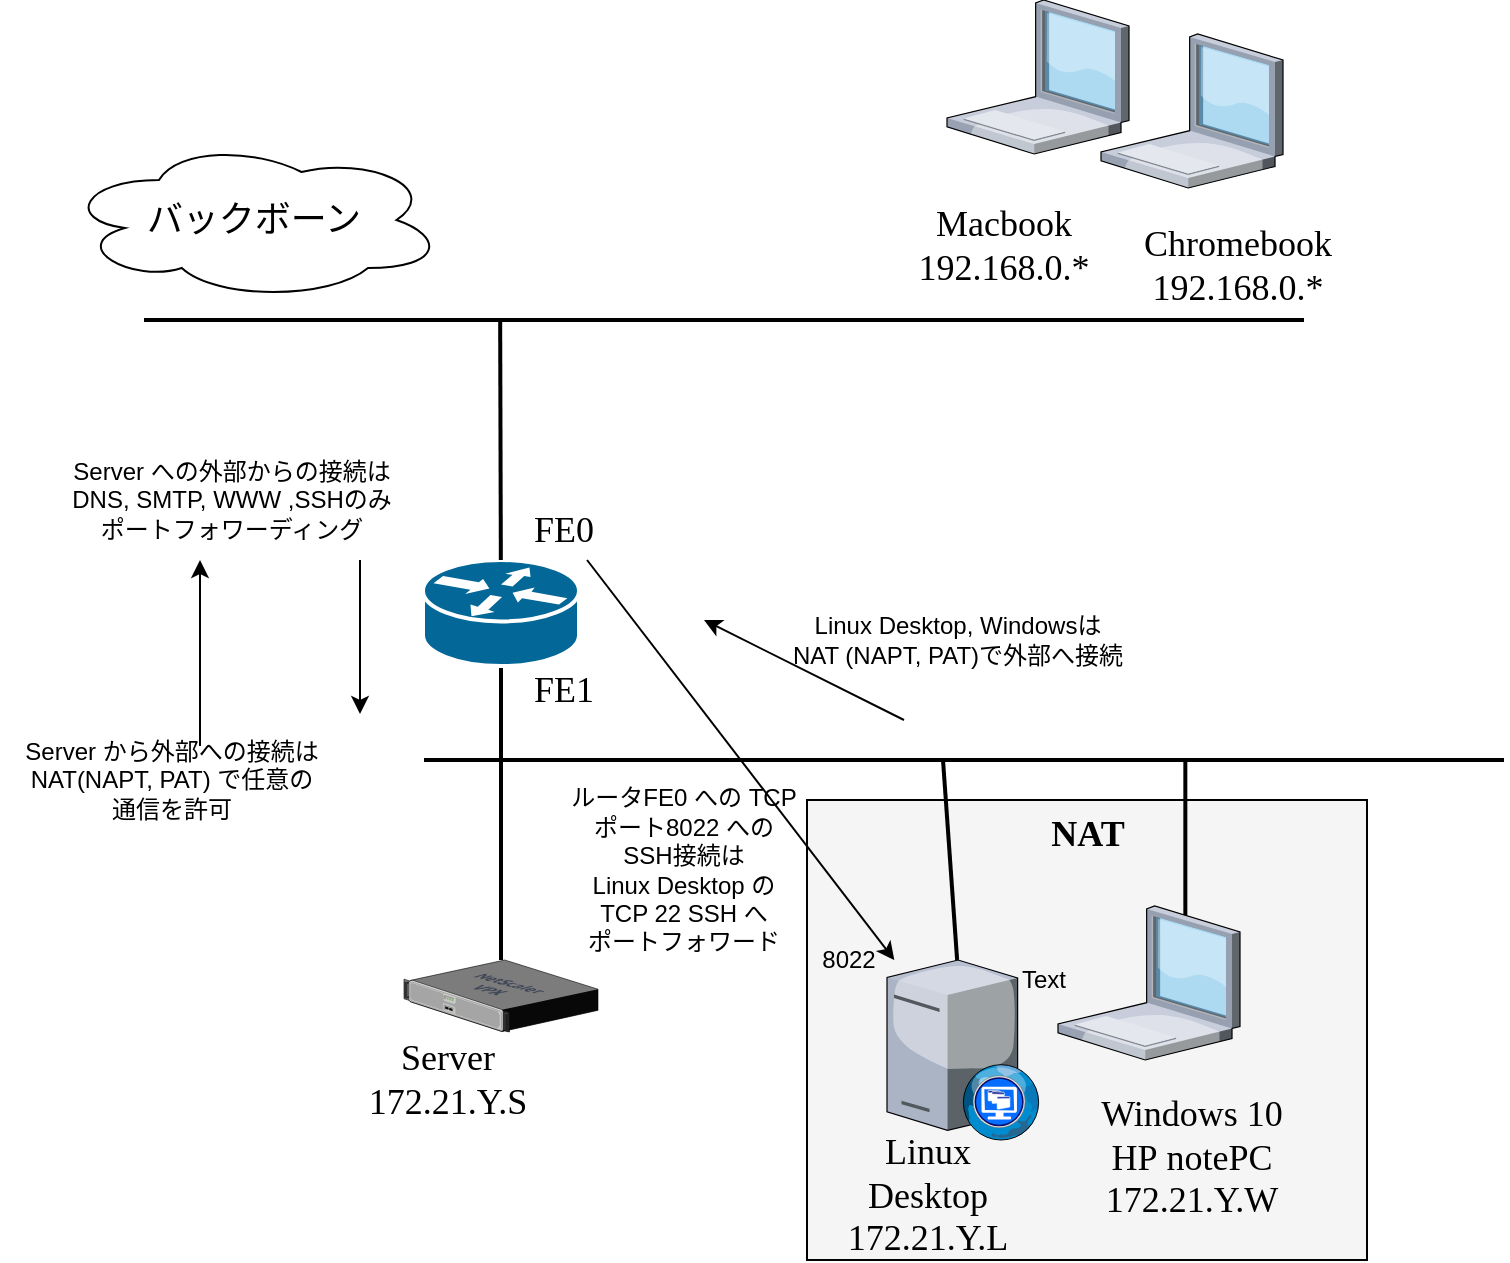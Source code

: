 <mxfile version="14.5.1" type="device"><diagram name="Page-1" id="c37626ed-c26b-45fb-9056-f9ebc6bb27b6"><mxGraphModel dx="1086" dy="846" grid="1" gridSize="10" guides="1" tooltips="1" connect="1" arrows="1" fold="1" page="1" pageScale="1" pageWidth="1100" pageHeight="850" background="#ffffff" math="0" shadow="0"><root><mxCell id="0"/><mxCell id="1" parent="0"/><mxCell id="1c7a67bf8fd3230f-80" value="&lt;span style=&quot;font-size: 18px&quot;&gt;NAT&lt;/span&gt;" style="whiteSpace=wrap;html=1;rounded=0;shadow=0;comic=0;strokeWidth=1;fontFamily=Verdana;fontSize=14;fillColor=#f5f5f5;fontStyle=1;verticalAlign=top;" parent="1" vertex="1"><mxGeometry x="731.5" y="1000" width="280" height="230" as="geometry"/></mxCell><mxCell id="nXTKToYesJJLyqPKJGlg-9" style="edgeStyle=none;html=1;labelBackgroundColor=none;startFill=0;endArrow=none;endFill=0;strokeWidth=2;fontFamily=Verdana;fontSize=12;" parent="1" edge="1"><mxGeometry relative="1" as="geometry"><mxPoint x="920.67" y="1070" as="sourcePoint"/><mxPoint x="920.67" y="980" as="targetPoint"/></mxGeometry></mxCell><mxCell id="1c7a67bf8fd3230f-50" style="edgeStyle=none;html=1;labelBackgroundColor=none;startFill=0;endArrow=none;endFill=0;strokeWidth=2;fontFamily=Verdana;fontSize=12;" parent="1" source="1c7a67bf8fd3230f-48" target="nXTKToYesJJLyqPKJGlg-2" edge="1"><mxGeometry relative="1" as="geometry"><mxPoint x="578.08" y="760" as="sourcePoint"/><mxPoint x="578.08" y="980" as="targetPoint"/></mxGeometry></mxCell><mxCell id="1c7a67bf8fd3230f-15" value="&lt;span style=&quot;font-size: 18px&quot;&gt;バックボーン&lt;/span&gt;" style="ellipse;shape=cloud;whiteSpace=wrap;html=1;rounded=0;shadow=0;comic=0;strokeWidth=1;fontFamily=Verdana;fontSize=12;" parent="1" vertex="1"><mxGeometry x="360" y="670" width="190" height="80" as="geometry"/></mxCell><mxCell id="nXTKToYesJJLyqPKJGlg-2" value="" style="verticalLabelPosition=bottom;aspect=fixed;html=1;verticalAlign=top;strokeColor=none;align=center;outlineConnect=0;shape=mxgraph.citrix.netscaler_vpx;" parent="1" vertex="1"><mxGeometry x="530" y="1080" width="97" height="36" as="geometry"/></mxCell><mxCell id="nXTKToYesJJLyqPKJGlg-3" value="" style="verticalLabelPosition=bottom;aspect=fixed;html=1;verticalAlign=top;strokeColor=none;align=center;outlineConnect=0;shape=mxgraph.citrix.desktop_web;" parent="1" vertex="1"><mxGeometry x="771.5" y="1080" width="76.5" height="90" as="geometry"/></mxCell><mxCell id="nXTKToYesJJLyqPKJGlg-5" style="edgeStyle=none;html=1;labelBackgroundColor=none;startFill=0;endArrow=none;endFill=0;strokeWidth=2;fontFamily=Verdana;fontSize=12;" parent="1" target="nXTKToYesJJLyqPKJGlg-3" edge="1"><mxGeometry relative="1" as="geometry"><mxPoint x="799.5" y="980" as="sourcePoint"/><mxPoint x="728.312" y="1090" as="targetPoint"/></mxGeometry></mxCell><mxCell id="nXTKToYesJJLyqPKJGlg-6" value="" style="verticalLabelPosition=bottom;aspect=fixed;html=1;verticalAlign=top;strokeColor=none;align=center;outlineConnect=0;shape=mxgraph.citrix.laptop_1;" parent="1" vertex="1"><mxGeometry x="878.5" y="617" width="91" height="77" as="geometry"/></mxCell><mxCell id="nXTKToYesJJLyqPKJGlg-7" value="" style="verticalLabelPosition=bottom;aspect=fixed;html=1;verticalAlign=top;strokeColor=none;align=center;outlineConnect=0;shape=mxgraph.citrix.laptop_1;" parent="1" vertex="1"><mxGeometry x="801.5" y="600" width="91" height="77" as="geometry"/></mxCell><mxCell id="nXTKToYesJJLyqPKJGlg-8" value="" style="verticalLabelPosition=bottom;aspect=fixed;html=1;verticalAlign=top;strokeColor=none;align=center;outlineConnect=0;shape=mxgraph.citrix.laptop_1;" parent="1" vertex="1"><mxGeometry x="857" y="1053" width="91" height="77" as="geometry"/></mxCell><mxCell id="nXTKToYesJJLyqPKJGlg-73" value="&lt;font style=&quot;font-size: 18px&quot; face=&quot;Times New Roman&quot;&gt;Server&lt;br&gt;172.21.Y.S&lt;br&gt;&lt;/font&gt;" style="text;html=1;strokeColor=none;fillColor=none;align=center;verticalAlign=middle;whiteSpace=wrap;rounded=0;" parent="1" vertex="1"><mxGeometry x="532" y="1130" width="40" height="20" as="geometry"/></mxCell><mxCell id="nXTKToYesJJLyqPKJGlg-74" value="&lt;font style=&quot;font-size: 18px&quot; face=&quot;Times New Roman&quot;&gt;Linux&lt;br&gt;Desktop&lt;br&gt;172.21.Y.L&lt;br&gt;&lt;/font&gt;" style="text;html=1;strokeColor=none;fillColor=none;align=center;verticalAlign=middle;whiteSpace=wrap;rounded=0;" parent="1" vertex="1"><mxGeometry x="771.5" y="1187.5" width="40" height="20" as="geometry"/></mxCell><mxCell id="nXTKToYesJJLyqPKJGlg-75" value="&lt;font style=&quot;font-size: 18px&quot; face=&quot;Times New Roman&quot;&gt;Windows 10&lt;br&gt;&lt;/font&gt;&lt;span style=&quot;font-family: &amp;#34;times new roman&amp;#34; ; font-size: 18px&quot;&gt;HP&amp;nbsp;&lt;/span&gt;&lt;font style=&quot;font-size: 18px&quot; face=&quot;Times New Roman&quot;&gt;notePC&lt;br&gt;172.21.Y.W&lt;br&gt;&lt;/font&gt;" style="text;html=1;strokeColor=none;fillColor=none;align=center;verticalAlign=middle;whiteSpace=wrap;rounded=0;" parent="1" vertex="1"><mxGeometry x="864" y="1150" width="120" height="57.5" as="geometry"/></mxCell><mxCell id="nXTKToYesJJLyqPKJGlg-76" value="&lt;font style=&quot;font-size: 18px&quot; face=&quot;Times New Roman&quot;&gt;Macbook&lt;br&gt;192.168.0.*&lt;br&gt;&lt;/font&gt;" style="text;html=1;strokeColor=none;fillColor=none;align=center;verticalAlign=middle;whiteSpace=wrap;rounded=0;" parent="1" vertex="1"><mxGeometry x="770" y="694" width="120" height="57.5" as="geometry"/></mxCell><mxCell id="nXTKToYesJJLyqPKJGlg-77" value="&lt;font style=&quot;font-size: 18px&quot; face=&quot;Times New Roman&quot;&gt;Chromebook&lt;br&gt;192.168.0.*&lt;br&gt;&lt;/font&gt;" style="text;html=1;strokeColor=none;fillColor=none;align=center;verticalAlign=middle;whiteSpace=wrap;rounded=0;" parent="1" vertex="1"><mxGeometry x="881.5" y="704" width="130" height="57.5" as="geometry"/></mxCell><mxCell id="YrKqfiIcdbI-WepAzBPe-3" value="&lt;font style=&quot;font-size: 18px&quot; face=&quot;Times New Roman&quot;&gt;FE0&lt;br&gt;&lt;/font&gt;" style="text;html=1;strokeColor=none;fillColor=none;align=center;verticalAlign=middle;whiteSpace=wrap;rounded=0;" parent="1" vertex="1"><mxGeometry x="570" y="850" width="80" height="30" as="geometry"/></mxCell><mxCell id="YrKqfiIcdbI-WepAzBPe-4" value="&lt;font style=&quot;font-size: 18px&quot; face=&quot;Times New Roman&quot;&gt;FE1&lt;br&gt;&lt;/font&gt;" style="text;html=1;strokeColor=none;fillColor=none;align=center;verticalAlign=middle;whiteSpace=wrap;rounded=0;" parent="1" vertex="1"><mxGeometry x="570" y="930" width="80" height="30" as="geometry"/></mxCell><mxCell id="0BD9Tnt-oAwaYFFVZOIK-1" style="edgeStyle=none;html=1;labelBackgroundColor=none;startFill=0;endArrow=none;endFill=0;strokeWidth=2;fontFamily=Verdana;fontSize=12;" parent="1" edge="1"><mxGeometry relative="1" as="geometry"><mxPoint x="400" y="760" as="sourcePoint"/><mxPoint x="980" y="760" as="targetPoint"/></mxGeometry></mxCell><mxCell id="0BD9Tnt-oAwaYFFVZOIK-2" style="edgeStyle=none;html=1;labelBackgroundColor=none;startFill=0;endArrow=none;endFill=0;strokeWidth=2;fontFamily=Verdana;fontSize=12;" parent="1" edge="1"><mxGeometry relative="1" as="geometry"><mxPoint x="540" y="980" as="sourcePoint"/><mxPoint x="1080" y="980" as="targetPoint"/></mxGeometry></mxCell><mxCell id="1c7a67bf8fd3230f-48" value="" style="shape=mxgraph.cisco.routers.router;html=1;dashed=0;fillColor=#036897;strokeColor=#ffffff;strokeWidth=2;verticalLabelPosition=bottom;verticalAlign=top;rounded=0;shadow=0;comic=0;fontFamily=Verdana;fontSize=12;" parent="1" vertex="1"><mxGeometry x="539.5" y="880" width="78" height="53" as="geometry"/></mxCell><mxCell id="0BD9Tnt-oAwaYFFVZOIK-6" style="edgeStyle=none;html=1;labelBackgroundColor=none;startFill=0;endArrow=none;endFill=0;strokeWidth=2;fontFamily=Verdana;fontSize=12;" parent="1" target="1c7a67bf8fd3230f-48" edge="1"><mxGeometry relative="1" as="geometry"><mxPoint x="578.08" y="760" as="sourcePoint"/><mxPoint x="578.478" y="1080" as="targetPoint"/></mxGeometry></mxCell><mxCell id="0BD9Tnt-oAwaYFFVZOIK-8" value="" style="endArrow=classic;html=1;" parent="1" edge="1"><mxGeometry width="50" height="50" relative="1" as="geometry"><mxPoint x="508" y="880" as="sourcePoint"/><mxPoint x="508" y="957" as="targetPoint"/></mxGeometry></mxCell><mxCell id="0BD9Tnt-oAwaYFFVZOIK-9" value="Text" style="text;html=1;strokeColor=none;fillColor=none;align=center;verticalAlign=middle;whiteSpace=wrap;rounded=0;" parent="1" vertex="1"><mxGeometry x="830" y="1080" width="40" height="20" as="geometry"/></mxCell><mxCell id="0BD9Tnt-oAwaYFFVZOIK-10" value="Server から外部への接続は&lt;br&gt;NAT(NAPT, PAT) で任意の&lt;br&gt;通信を許可" style="text;html=1;strokeColor=none;fillColor=none;align=center;verticalAlign=middle;whiteSpace=wrap;rounded=0;" parent="1" vertex="1"><mxGeometry x="328" y="980" width="171.5" height="20" as="geometry"/></mxCell><mxCell id="0BD9Tnt-oAwaYFFVZOIK-11" value="" style="endArrow=classic;html=1;" parent="1" edge="1"><mxGeometry width="50" height="50" relative="1" as="geometry"><mxPoint x="428" y="973" as="sourcePoint"/><mxPoint x="428" y="880" as="targetPoint"/></mxGeometry></mxCell><mxCell id="0BD9Tnt-oAwaYFFVZOIK-12" value="Server への外部からの接続は&lt;br&gt;DNS, SMTP, WWW ,SSHのみ&lt;br&gt;ポートフォワーディング" style="text;html=1;strokeColor=none;fillColor=none;align=center;verticalAlign=middle;whiteSpace=wrap;rounded=0;" parent="1" vertex="1"><mxGeometry x="348" y="840" width="191.5" height="20" as="geometry"/></mxCell><mxCell id="0BD9Tnt-oAwaYFFVZOIK-13" value="" style="endArrow=classic;html=1;" parent="1" edge="1"><mxGeometry width="50" height="50" relative="1" as="geometry"><mxPoint x="780" y="960" as="sourcePoint"/><mxPoint x="680" y="910" as="targetPoint"/></mxGeometry></mxCell><mxCell id="0BD9Tnt-oAwaYFFVZOIK-14" value="Linux Desktop, Windowsは&lt;br&gt;NAT (NAPT, PAT)で外部へ接続" style="text;html=1;strokeColor=none;fillColor=none;align=center;verticalAlign=middle;whiteSpace=wrap;rounded=0;" parent="1" vertex="1"><mxGeometry x="721" y="910" width="171.5" height="20" as="geometry"/></mxCell><mxCell id="0BD9Tnt-oAwaYFFVZOIK-15" value="" style="endArrow=classic;html=1;" parent="1" source="YrKqfiIcdbI-WepAzBPe-3" target="nXTKToYesJJLyqPKJGlg-3" edge="1"><mxGeometry width="50" height="50" relative="1" as="geometry"><mxPoint x="660" y="920" as="sourcePoint"/><mxPoint x="670" y="1070" as="targetPoint"/></mxGeometry></mxCell><mxCell id="0BD9Tnt-oAwaYFFVZOIK-16" value="ルータFE0 への TCP &lt;br&gt;ポート8022 への&lt;br&gt;SSH接続は&lt;br&gt;Linux Desktop の&lt;br&gt;TCP 22 SSH へ&lt;br&gt;ポートフォワード" style="text;html=1;strokeColor=none;fillColor=none;align=center;verticalAlign=middle;whiteSpace=wrap;rounded=0;" parent="1" vertex="1"><mxGeometry x="570" y="990" width="200" height="90" as="geometry"/></mxCell><mxCell id="jWEirsKTnd71PdjEzS_z-1" value="8022" style="text;html=1;strokeColor=none;fillColor=none;align=center;verticalAlign=middle;whiteSpace=wrap;rounded=0;" parent="1" vertex="1"><mxGeometry x="733" y="1070" width="38.5" height="20" as="geometry"/></mxCell></root></mxGraphModel></diagram></mxfile>
